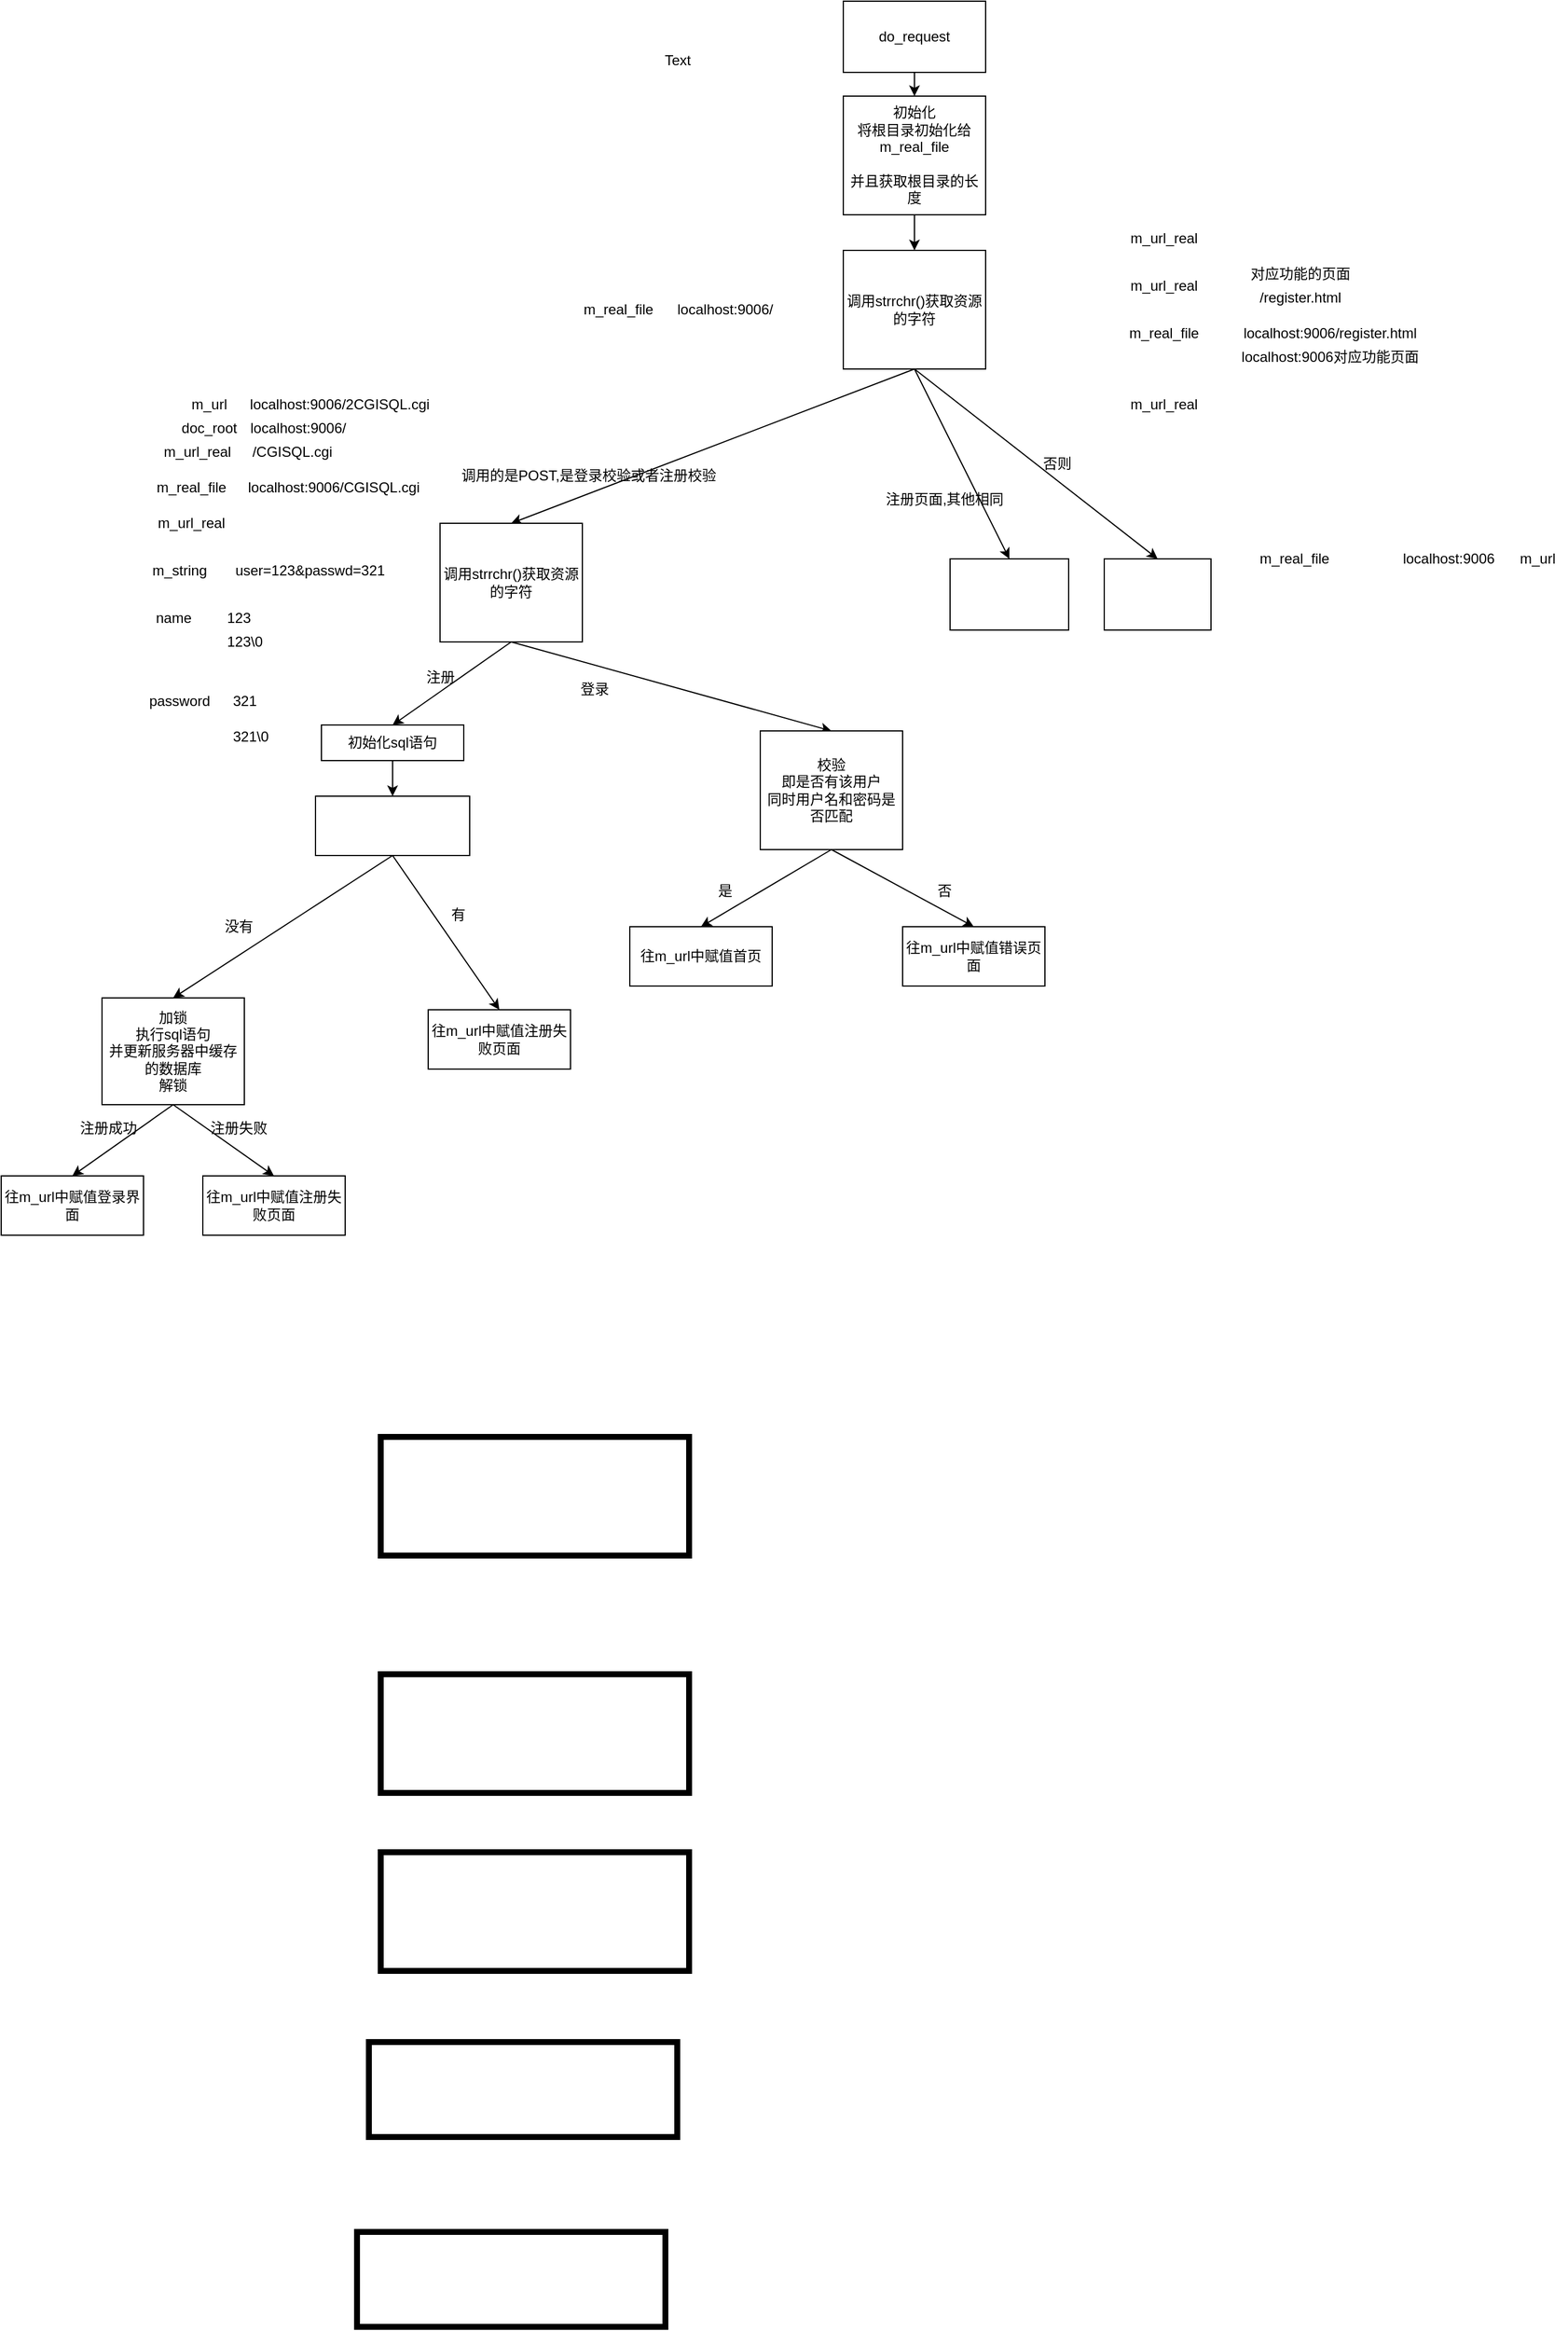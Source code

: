 <mxfile>
    <diagram id="vgvjOS8Ev9r3Vx3SDZfv" name="第 1 页">
        <mxGraphModel dx="3111" dy="1140" grid="1" gridSize="10" guides="1" tooltips="1" connect="1" arrows="1" fold="1" page="1" pageScale="1" pageWidth="1200" pageHeight="1920" background="#FFFFFF" math="0" shadow="0">
            <root>
                <mxCell id="0"/>
                <mxCell id="1" parent="0"/>
                <mxCell id="61" style="edgeStyle=none;html=1;exitX=0.5;exitY=1;exitDx=0;exitDy=0;entryX=0.5;entryY=0;entryDx=0;entryDy=0;fontColor=#FFFFFF;strokeColor=#000000;" edge="1" parent="1" source="2" target="3">
                    <mxGeometry relative="1" as="geometry"/>
                </mxCell>
                <mxCell id="2" value="do_request" style="whiteSpace=wrap;html=1;" vertex="1" parent="1">
                    <mxGeometry x="530" y="90" width="120" height="60" as="geometry"/>
                </mxCell>
                <mxCell id="62" style="edgeStyle=none;html=1;exitX=0.5;exitY=1;exitDx=0;exitDy=0;fontColor=#FFFFFF;strokeColor=#000000;" edge="1" parent="1" source="3" target="5">
                    <mxGeometry relative="1" as="geometry"/>
                </mxCell>
                <mxCell id="3" value="初始化&lt;br&gt;将根目录初始化给m_real_file&lt;br&gt;&lt;br&gt;并且获取根目录的长度" style="whiteSpace=wrap;html=1;" vertex="1" parent="1">
                    <mxGeometry x="530" y="170" width="120" height="100" as="geometry"/>
                </mxCell>
                <mxCell id="4" value="&lt;font color=&quot;#000000&quot;&gt;Text&lt;/font&gt;" style="text;html=1;align=center;verticalAlign=middle;resizable=0;points=[];autosize=1;strokeColor=none;fillColor=none;strokeWidth=5;" vertex="1" parent="1">
                    <mxGeometry x="370" y="130" width="40" height="20" as="geometry"/>
                </mxCell>
                <mxCell id="8" style="edgeStyle=none;html=1;exitX=0.5;exitY=1;exitDx=0;exitDy=0;entryX=0.5;entryY=0;entryDx=0;entryDy=0;fontColor=#000000;strokeColor=#000000;" edge="1" parent="1" source="5" target="7">
                    <mxGeometry relative="1" as="geometry"/>
                </mxCell>
                <mxCell id="79" style="edgeStyle=none;html=1;exitX=0.5;exitY=1;exitDx=0;exitDy=0;entryX=0.5;entryY=0;entryDx=0;entryDy=0;fontColor=#FFFFFF;strokeColor=#000000;" edge="1" parent="1" source="5" target="78">
                    <mxGeometry relative="1" as="geometry"/>
                </mxCell>
                <mxCell id="89" style="edgeStyle=none;html=1;exitX=0.5;exitY=1;exitDx=0;exitDy=0;entryX=0.5;entryY=0;entryDx=0;entryDy=0;fontColor=#FFFFFF;strokeColor=#000000;" edge="1" parent="1" source="5" target="88">
                    <mxGeometry relative="1" as="geometry"/>
                </mxCell>
                <mxCell id="5" value="调用strrchr()获取资源的字符" style="whiteSpace=wrap;html=1;" vertex="1" parent="1">
                    <mxGeometry x="530" y="300" width="120" height="100" as="geometry"/>
                </mxCell>
                <mxCell id="6" value="&lt;font color=&quot;#000000&quot;&gt;m_real_file&lt;/font&gt;" style="text;html=1;align=center;verticalAlign=middle;resizable=0;points=[];autosize=1;strokeColor=none;fillColor=none;strokeWidth=5;" vertex="1" parent="1">
                    <mxGeometry x="300" y="340" width="80" height="20" as="geometry"/>
                </mxCell>
                <mxCell id="31" style="edgeStyle=none;html=1;exitX=0.5;exitY=1;exitDx=0;exitDy=0;entryX=0.5;entryY=0;entryDx=0;entryDy=0;fontColor=#000000;strokeColor=#000000;" edge="1" parent="1" source="7" target="29">
                    <mxGeometry relative="1" as="geometry"/>
                </mxCell>
                <mxCell id="32" style="edgeStyle=none;html=1;exitX=0.5;exitY=1;exitDx=0;exitDy=0;entryX=0.5;entryY=0;entryDx=0;entryDy=0;fontColor=#000000;strokeColor=#000000;" edge="1" parent="1" source="7" target="30">
                    <mxGeometry relative="1" as="geometry"/>
                </mxCell>
                <mxCell id="7" value="调用strrchr()获取资源的字符" style="whiteSpace=wrap;html=1;" vertex="1" parent="1">
                    <mxGeometry x="190" y="530" width="120" height="100" as="geometry"/>
                </mxCell>
                <mxCell id="9" value="&lt;font color=&quot;#000000&quot;&gt;调用的是POST,是登录校验或者注册校验&lt;/font&gt;" style="text;html=1;align=center;verticalAlign=middle;resizable=0;points=[];autosize=1;strokeColor=none;fillColor=none;strokeWidth=5;" vertex="1" parent="1">
                    <mxGeometry x="200" y="480" width="230" height="20" as="geometry"/>
                </mxCell>
                <mxCell id="10" value="&lt;font color=&quot;#000000&quot;&gt;localhost:9006/&lt;/font&gt;" style="text;html=1;align=center;verticalAlign=middle;resizable=0;points=[];autosize=1;strokeColor=none;fillColor=none;strokeWidth=5;" vertex="1" parent="1">
                    <mxGeometry x="20" y="440" width="100" height="20" as="geometry"/>
                </mxCell>
                <mxCell id="11" value="&lt;font color=&quot;#000000&quot;&gt;doc_root&lt;/font&gt;" style="text;html=1;align=center;verticalAlign=middle;resizable=0;points=[];autosize=1;strokeColor=none;fillColor=none;strokeWidth=5;" vertex="1" parent="1">
                    <mxGeometry x="-40" y="440" width="70" height="20" as="geometry"/>
                </mxCell>
                <mxCell id="12" value="&lt;font color=&quot;#000000&quot;&gt;m_url_real&lt;/font&gt;" style="text;html=1;align=center;verticalAlign=middle;resizable=0;points=[];autosize=1;strokeColor=none;fillColor=none;strokeWidth=5;" vertex="1" parent="1">
                    <mxGeometry x="-55" y="460" width="80" height="20" as="geometry"/>
                </mxCell>
                <mxCell id="13" value="&lt;font color=&quot;#000000&quot;&gt;m_url&lt;/font&gt;" style="text;html=1;align=center;verticalAlign=middle;resizable=0;points=[];autosize=1;strokeColor=none;fillColor=none;strokeWidth=5;" vertex="1" parent="1">
                    <mxGeometry x="-30" y="420" width="50" height="20" as="geometry"/>
                </mxCell>
                <mxCell id="14" value="&lt;font color=&quot;#000000&quot;&gt;localhost:9006/2CGISQL.cgi&lt;/font&gt;" style="text;html=1;align=center;verticalAlign=middle;resizable=0;points=[];autosize=1;strokeColor=none;fillColor=none;strokeWidth=5;" vertex="1" parent="1">
                    <mxGeometry x="20" y="420" width="170" height="20" as="geometry"/>
                </mxCell>
                <mxCell id="15" value="&lt;font color=&quot;#000000&quot;&gt;/CGISQL.cgi&lt;/font&gt;" style="text;html=1;align=center;verticalAlign=middle;resizable=0;points=[];autosize=1;strokeColor=none;fillColor=none;strokeWidth=5;" vertex="1" parent="1">
                    <mxGeometry x="25" y="460" width="80" height="20" as="geometry"/>
                </mxCell>
                <mxCell id="16" value="&lt;font color=&quot;#000000&quot;&gt;localhost:9006/&lt;/font&gt;" style="text;html=1;align=center;verticalAlign=middle;resizable=0;points=[];autosize=1;strokeColor=none;fillColor=none;strokeWidth=5;" vertex="1" parent="1">
                    <mxGeometry x="380" y="340" width="100" height="20" as="geometry"/>
                </mxCell>
                <mxCell id="17" value="&lt;font color=&quot;#000000&quot;&gt;m_real_file&lt;/font&gt;" style="text;html=1;align=center;verticalAlign=middle;resizable=0;points=[];autosize=1;strokeColor=none;fillColor=none;strokeWidth=5;" vertex="1" parent="1">
                    <mxGeometry x="-60" y="490" width="80" height="20" as="geometry"/>
                </mxCell>
                <mxCell id="18" value="&lt;font color=&quot;#000000&quot;&gt;localhost:9006/CGISQL.cgi&lt;/font&gt;" style="text;html=1;align=center;verticalAlign=middle;resizable=0;points=[];autosize=1;strokeColor=none;fillColor=none;strokeWidth=5;" vertex="1" parent="1">
                    <mxGeometry x="20" y="490" width="160" height="20" as="geometry"/>
                </mxCell>
                <mxCell id="19" value="&lt;font color=&quot;#000000&quot;&gt;m_url_real&lt;/font&gt;" style="text;html=1;align=center;verticalAlign=middle;resizable=0;points=[];autosize=1;strokeColor=none;fillColor=none;strokeWidth=5;" vertex="1" parent="1">
                    <mxGeometry x="-60" y="520" width="80" height="20" as="geometry"/>
                </mxCell>
                <mxCell id="20" value="&lt;font color=&quot;#000000&quot;&gt;name&lt;/font&gt;" style="text;html=1;align=center;verticalAlign=middle;resizable=0;points=[];autosize=1;strokeColor=none;fillColor=none;strokeWidth=5;" vertex="1" parent="1">
                    <mxGeometry x="-60" y="600" width="50" height="20" as="geometry"/>
                </mxCell>
                <mxCell id="21" value="&lt;font color=&quot;#000000&quot;&gt;m_string&lt;/font&gt;" style="text;html=1;align=center;verticalAlign=middle;resizable=0;points=[];autosize=1;strokeColor=none;fillColor=none;strokeWidth=5;" vertex="1" parent="1">
                    <mxGeometry x="-65" y="560" width="70" height="20" as="geometry"/>
                </mxCell>
                <mxCell id="22" value="&lt;font color=&quot;#000000&quot;&gt;user=123&amp;amp;passwd=321&lt;/font&gt;" style="text;html=1;align=center;verticalAlign=middle;resizable=0;points=[];autosize=1;strokeColor=none;fillColor=none;strokeWidth=5;" vertex="1" parent="1">
                    <mxGeometry x="10" y="560" width="140" height="20" as="geometry"/>
                </mxCell>
                <mxCell id="23" value="&lt;font color=&quot;#000000&quot;&gt;123\0&lt;/font&gt;" style="text;html=1;align=center;verticalAlign=middle;resizable=0;points=[];autosize=1;strokeColor=none;fillColor=none;strokeWidth=5;" vertex="1" parent="1">
                    <mxGeometry y="620" width="50" height="20" as="geometry"/>
                </mxCell>
                <mxCell id="25" value="&lt;font color=&quot;#000000&quot;&gt;password&lt;/font&gt;" style="text;html=1;align=center;verticalAlign=middle;resizable=0;points=[];autosize=1;strokeColor=none;fillColor=none;strokeWidth=5;" vertex="1" parent="1">
                    <mxGeometry x="-65" y="670" width="70" height="20" as="geometry"/>
                </mxCell>
                <mxCell id="26" value="&lt;font color=&quot;#000000&quot;&gt;321&lt;/font&gt;" style="text;html=1;align=center;verticalAlign=middle;resizable=0;points=[];autosize=1;strokeColor=none;fillColor=none;strokeWidth=5;" vertex="1" parent="1">
                    <mxGeometry x="5" y="670" width="40" height="20" as="geometry"/>
                </mxCell>
                <mxCell id="27" value="&lt;font color=&quot;#000000&quot;&gt;123&lt;/font&gt;" style="text;html=1;align=center;verticalAlign=middle;resizable=0;points=[];autosize=1;strokeColor=none;fillColor=none;strokeWidth=5;" vertex="1" parent="1">
                    <mxGeometry y="600" width="40" height="20" as="geometry"/>
                </mxCell>
                <mxCell id="28" value="&lt;font color=&quot;#000000&quot;&gt;321\0&lt;/font&gt;" style="text;html=1;align=center;verticalAlign=middle;resizable=0;points=[];autosize=1;strokeColor=none;fillColor=none;strokeWidth=5;" vertex="1" parent="1">
                    <mxGeometry x="5" y="700" width="50" height="20" as="geometry"/>
                </mxCell>
                <mxCell id="53" style="edgeStyle=none;html=1;exitX=0.5;exitY=1;exitDx=0;exitDy=0;entryX=0.5;entryY=0;entryDx=0;entryDy=0;fontColor=#FFFFFF;strokeColor=#000000;" edge="1" parent="1" source="29" target="40">
                    <mxGeometry relative="1" as="geometry"/>
                </mxCell>
                <mxCell id="29" value="初始化sql语句" style="whiteSpace=wrap;html=1;" vertex="1" parent="1">
                    <mxGeometry x="90" y="700" width="120" height="30" as="geometry"/>
                </mxCell>
                <mxCell id="57" style="edgeStyle=none;html=1;exitX=0.5;exitY=1;exitDx=0;exitDy=0;entryX=0.5;entryY=0;entryDx=0;entryDy=0;fontColor=#FFFFFF;strokeColor=#000000;" edge="1" parent="1" source="30" target="55">
                    <mxGeometry relative="1" as="geometry"/>
                </mxCell>
                <mxCell id="58" style="edgeStyle=none;html=1;exitX=0.5;exitY=1;exitDx=0;exitDy=0;entryX=0.5;entryY=0;entryDx=0;entryDy=0;fontColor=#FFFFFF;strokeColor=#000000;" edge="1" parent="1" source="30" target="56">
                    <mxGeometry relative="1" as="geometry"/>
                </mxCell>
                <mxCell id="30" value="校验&lt;br&gt;即是否有该用户&lt;br&gt;同时用户名和密码是否匹配" style="whiteSpace=wrap;html=1;" vertex="1" parent="1">
                    <mxGeometry x="460" y="705" width="120" height="100" as="geometry"/>
                </mxCell>
                <mxCell id="33" value="&lt;font color=&quot;#000000&quot;&gt;注册&lt;/font&gt;" style="text;html=1;align=center;verticalAlign=middle;resizable=0;points=[];autosize=1;strokeColor=none;fillColor=none;strokeWidth=5;" vertex="1" parent="1">
                    <mxGeometry x="170" y="650" width="40" height="20" as="geometry"/>
                </mxCell>
                <mxCell id="34" value="&lt;font color=&quot;#000000&quot;&gt;登录&lt;/font&gt;" style="text;html=1;align=center;verticalAlign=middle;resizable=0;points=[];autosize=1;strokeColor=none;fillColor=none;strokeWidth=5;" vertex="1" parent="1">
                    <mxGeometry x="300" y="660" width="40" height="20" as="geometry"/>
                </mxCell>
                <mxCell id="49" style="edgeStyle=none;html=1;exitX=0.5;exitY=1;exitDx=0;exitDy=0;entryX=0.5;entryY=0;entryDx=0;entryDy=0;fontColor=#FFFFFF;strokeColor=#000000;" edge="1" parent="1" source="35" target="47">
                    <mxGeometry relative="1" as="geometry"/>
                </mxCell>
                <mxCell id="50" style="edgeStyle=none;html=1;exitX=0.5;exitY=1;exitDx=0;exitDy=0;entryX=0.5;entryY=0;entryDx=0;entryDy=0;fontColor=#FFFFFF;strokeColor=#000000;" edge="1" parent="1" source="35" target="48">
                    <mxGeometry relative="1" as="geometry"/>
                </mxCell>
                <mxCell id="35" value="加锁&lt;br&gt;执行sql语句&lt;br&gt;并更新服务器中缓存的数据库&lt;br&gt;解锁" style="whiteSpace=wrap;html=1;" vertex="1" parent="1">
                    <mxGeometry x="-95" y="930" width="120" height="90" as="geometry"/>
                </mxCell>
                <mxCell id="37" value="&lt;font color=&quot;#000000&quot;&gt;&lt;br&gt;&lt;/font&gt;" style="text;html=1;align=center;verticalAlign=middle;resizable=0;points=[];autosize=1;strokeColor=none;fillColor=none;strokeWidth=5;" vertex="1" parent="1">
                    <mxGeometry x="-60" y="785" width="20" height="20" as="geometry"/>
                </mxCell>
                <mxCell id="43" style="edgeStyle=none;html=1;exitX=0.5;exitY=1;exitDx=0;exitDy=0;entryX=0.5;entryY=0;entryDx=0;entryDy=0;fontColor=#FFFFFF;strokeColor=#000000;" edge="1" parent="1" source="40" target="35">
                    <mxGeometry relative="1" as="geometry"/>
                </mxCell>
                <mxCell id="45" style="edgeStyle=none;html=1;exitX=0.5;exitY=1;exitDx=0;exitDy=0;entryX=0.5;entryY=0;entryDx=0;entryDy=0;fontColor=#FFFFFF;strokeColor=#000000;" edge="1" parent="1" source="40" target="44">
                    <mxGeometry relative="1" as="geometry"/>
                </mxCell>
                <mxCell id="40" value="&lt;font color=&quot;#ffffff&quot;&gt;在缓存数据库信息中找是否有重名的&lt;br&gt;&lt;/font&gt;" style="whiteSpace=wrap;html=1;" vertex="1" parent="1">
                    <mxGeometry x="85" y="760" width="130" height="50" as="geometry"/>
                </mxCell>
                <mxCell id="41" value="&lt;font color=&quot;#000000&quot;&gt;没有&lt;/font&gt;" style="text;html=1;align=center;verticalAlign=middle;resizable=0;points=[];autosize=1;strokeColor=none;fillColor=none;strokeWidth=5;" vertex="1" parent="1">
                    <mxGeometry y="860" width="40" height="20" as="geometry"/>
                </mxCell>
                <mxCell id="42" value="&lt;font color=&quot;#000000&quot;&gt;有&lt;/font&gt;" style="text;html=1;align=center;verticalAlign=middle;resizable=0;points=[];autosize=1;strokeColor=none;fillColor=none;strokeWidth=5;" vertex="1" parent="1">
                    <mxGeometry x="190" y="850" width="30" height="20" as="geometry"/>
                </mxCell>
                <mxCell id="44" value="往m_url中赋值注册失败页面" style="whiteSpace=wrap;html=1;" vertex="1" parent="1">
                    <mxGeometry x="180" y="940" width="120" height="50" as="geometry"/>
                </mxCell>
                <mxCell id="47" value="往m_url中赋值登录界面" style="whiteSpace=wrap;html=1;" vertex="1" parent="1">
                    <mxGeometry x="-180" y="1080" width="120" height="50" as="geometry"/>
                </mxCell>
                <mxCell id="48" value="往m_url中赋值注册失败页面" style="whiteSpace=wrap;html=1;" vertex="1" parent="1">
                    <mxGeometry x="-10" y="1080" width="120" height="50" as="geometry"/>
                </mxCell>
                <mxCell id="51" value="&lt;font color=&quot;#000000&quot;&gt;注册成功&lt;/font&gt;" style="text;html=1;align=center;verticalAlign=middle;resizable=0;points=[];autosize=1;strokeColor=none;fillColor=none;strokeWidth=5;" vertex="1" parent="1">
                    <mxGeometry x="-120" y="1030" width="60" height="20" as="geometry"/>
                </mxCell>
                <mxCell id="52" value="&lt;font color=&quot;#000000&quot;&gt;注册失败&lt;/font&gt;" style="text;html=1;align=center;verticalAlign=middle;resizable=0;points=[];autosize=1;strokeColor=none;fillColor=none;strokeWidth=5;" vertex="1" parent="1">
                    <mxGeometry x="-10" y="1030" width="60" height="20" as="geometry"/>
                </mxCell>
                <mxCell id="55" value="往m_url中赋值首页" style="whiteSpace=wrap;html=1;" vertex="1" parent="1">
                    <mxGeometry x="350" y="870" width="120" height="50" as="geometry"/>
                </mxCell>
                <mxCell id="56" value="往m_url中赋值错误页面" style="whiteSpace=wrap;html=1;" vertex="1" parent="1">
                    <mxGeometry x="580" y="870" width="120" height="50" as="geometry"/>
                </mxCell>
                <mxCell id="59" value="&lt;font color=&quot;#000000&quot;&gt;是&lt;/font&gt;" style="text;html=1;align=center;verticalAlign=middle;resizable=0;points=[];autosize=1;strokeColor=none;fillColor=none;strokeWidth=5;" vertex="1" parent="1">
                    <mxGeometry x="415" y="830" width="30" height="20" as="geometry"/>
                </mxCell>
                <mxCell id="60" value="&lt;font color=&quot;#000000&quot;&gt;否&lt;/font&gt;" style="text;html=1;align=center;verticalAlign=middle;resizable=0;points=[];autosize=1;strokeColor=none;fillColor=none;strokeWidth=5;" vertex="1" parent="1">
                    <mxGeometry x="600" y="830" width="30" height="20" as="geometry"/>
                </mxCell>
                <mxCell id="69" value="&lt;font color=&quot;#000000&quot;&gt;m_url_real&lt;/font&gt;" style="text;html=1;align=center;verticalAlign=middle;resizable=0;points=[];autosize=1;strokeColor=none;fillColor=none;strokeWidth=5;" vertex="1" parent="1">
                    <mxGeometry x="760" y="280" width="80" height="20" as="geometry"/>
                </mxCell>
                <mxCell id="78" value="" style="whiteSpace=wrap;html=1;" vertex="1" parent="1">
                    <mxGeometry x="620" y="560" width="100" height="60" as="geometry"/>
                </mxCell>
                <mxCell id="80" value="&lt;font color=&quot;#000000&quot;&gt;注册页面,其他相同&lt;/font&gt;" style="text;html=1;align=center;verticalAlign=middle;resizable=0;points=[];autosize=1;strokeColor=none;fillColor=none;strokeWidth=5;" vertex="1" parent="1">
                    <mxGeometry x="560" y="500" width="110" height="20" as="geometry"/>
                </mxCell>
                <mxCell id="81" value="&lt;font color=&quot;#000000&quot;&gt;m_url_real&lt;/font&gt;" style="text;html=1;align=center;verticalAlign=middle;resizable=0;points=[];autosize=1;strokeColor=none;fillColor=none;strokeWidth=5;" vertex="1" parent="1">
                    <mxGeometry x="760" y="320" width="80" height="20" as="geometry"/>
                </mxCell>
                <mxCell id="82" value="&lt;font color=&quot;#000000&quot;&gt;对应功能的页面&lt;/font&gt;" style="text;html=1;align=center;verticalAlign=middle;resizable=0;points=[];autosize=1;strokeColor=none;fillColor=none;strokeWidth=5;" vertex="1" parent="1">
                    <mxGeometry x="865" y="310" width="100" height="20" as="geometry"/>
                </mxCell>
                <mxCell id="83" value="&lt;font color=&quot;#000000&quot;&gt;m_real_file&lt;/font&gt;" style="text;html=1;align=center;verticalAlign=middle;resizable=0;points=[];autosize=1;strokeColor=none;fillColor=none;strokeWidth=5;" vertex="1" parent="1">
                    <mxGeometry x="760" y="360" width="80" height="20" as="geometry"/>
                </mxCell>
                <mxCell id="84" value="&lt;font color=&quot;#000000&quot;&gt;localhost:9006/register.html&lt;/font&gt;" style="text;html=1;align=center;verticalAlign=middle;resizable=0;points=[];autosize=1;strokeColor=none;fillColor=none;strokeWidth=5;" vertex="1" parent="1">
                    <mxGeometry x="855" y="360" width="170" height="20" as="geometry"/>
                </mxCell>
                <mxCell id="85" value="&lt;font color=&quot;#000000&quot;&gt;/register.html&lt;/font&gt;" style="text;html=1;align=center;verticalAlign=middle;resizable=0;points=[];autosize=1;strokeColor=none;fillColor=none;strokeWidth=5;" vertex="1" parent="1">
                    <mxGeometry x="870" y="330" width="90" height="20" as="geometry"/>
                </mxCell>
                <mxCell id="86" value="&lt;font color=&quot;#000000&quot;&gt;localhost:9006对应功能页面&lt;/font&gt;" style="text;html=1;align=center;verticalAlign=middle;resizable=0;points=[];autosize=1;strokeColor=none;fillColor=none;strokeWidth=5;" vertex="1" parent="1">
                    <mxGeometry x="855" y="380" width="170" height="20" as="geometry"/>
                </mxCell>
                <mxCell id="87" value="&lt;font color=&quot;#000000&quot;&gt;m_url_real&lt;/font&gt;" style="text;html=1;align=center;verticalAlign=middle;resizable=0;points=[];autosize=1;strokeColor=none;fillColor=none;strokeWidth=5;" vertex="1" parent="1">
                    <mxGeometry x="760" y="420" width="80" height="20" as="geometry"/>
                </mxCell>
                <mxCell id="88" value="" style="whiteSpace=wrap;html=1;" vertex="1" parent="1">
                    <mxGeometry x="750" y="560" width="90" height="60" as="geometry"/>
                </mxCell>
                <mxCell id="90" value="&lt;font color=&quot;#000000&quot;&gt;否则&lt;/font&gt;" style="text;html=1;align=center;verticalAlign=middle;resizable=0;points=[];autosize=1;strokeColor=none;fillColor=none;strokeWidth=5;" vertex="1" parent="1">
                    <mxGeometry x="690" y="470" width="40" height="20" as="geometry"/>
                </mxCell>
                <mxCell id="91" value="&lt;font color=&quot;#000000&quot;&gt;m_real_file&lt;/font&gt;" style="text;html=1;align=center;verticalAlign=middle;resizable=0;points=[];autosize=1;strokeColor=none;fillColor=none;strokeWidth=5;" vertex="1" parent="1">
                    <mxGeometry x="870" y="550" width="80" height="20" as="geometry"/>
                </mxCell>
                <mxCell id="92" value="&lt;font color=&quot;#000000&quot;&gt;localhost:9006&lt;/font&gt;" style="text;html=1;align=center;verticalAlign=middle;resizable=0;points=[];autosize=1;strokeColor=none;fillColor=none;strokeWidth=5;" vertex="1" parent="1">
                    <mxGeometry x="990" y="550" width="100" height="20" as="geometry"/>
                </mxCell>
                <mxCell id="94" value="&lt;font color=&quot;#000000&quot;&gt;m_url&lt;/font&gt;" style="text;html=1;align=center;verticalAlign=middle;resizable=0;points=[];autosize=1;strokeColor=none;fillColor=none;strokeWidth=5;" vertex="1" parent="1">
                    <mxGeometry x="1090" y="550" width="50" height="20" as="geometry"/>
                </mxCell>
                <mxCell id="95" value="" style="triangle;whiteSpace=wrap;html=1;fontColor=#FFFFFF;strokeWidth=5;direction=north;strokeColor=none;" vertex="1" parent="1">
                    <mxGeometry x="1080" y="570" width="20" height="20" as="geometry"/>
                </mxCell>
                <mxCell id="97" value="&lt;div&gt;&amp;nbsp; &amp;nbsp; 通过stat获取请求资源文件信息m_file_stat,成功则将信息更新到m_real_file结构体中&lt;/div&gt;&lt;div&gt;&lt;br&gt;&lt;/div&gt;&lt;div&gt;&lt;div&gt;&amp;nbsp; &amp;nbsp; &amp;nbsp; &amp;nbsp; 失败则返回NO_RESOURCE状态,表示资源不存在&lt;/div&gt;&lt;/div&gt;" style="whiteSpace=wrap;html=1;fontColor=#FFFFFF;strokeWidth=5;" vertex="1" parent="1">
                    <mxGeometry x="140" y="1300" width="260" height="100" as="geometry"/>
                </mxCell>
                <mxCell id="98" value="判断文件的权限&lt;br&gt;&lt;br&gt;不可读则return FORBIDDEN_REQUEST&lt;br&gt;" style="whiteSpace=wrap;html=1;fontColor=#FFFFFF;strokeWidth=5;" vertex="1" parent="1">
                    <mxGeometry x="140" y="1500" width="260" height="100" as="geometry"/>
                </mxCell>
                <mxCell id="99" value="判断文件的类型&lt;br&gt;&lt;br&gt;是目录则return BAD_REQUEST" style="whiteSpace=wrap;html=1;fontColor=#FFFFFF;strokeWidth=5;" vertex="1" parent="1">
                    <mxGeometry x="140" y="1650" width="260" height="100" as="geometry"/>
                </mxCell>
                <mxCell id="101" value="调用open()以只读形式打开文件描述符&lt;br&gt;并调用mmap()映射请求文件到一个新的内存中&lt;br&gt;关闭文件描述符&lt;br&gt;" style="whiteSpace=wrap;html=1;fontColor=#FFFFFF;strokeWidth=5;" vertex="1" parent="1">
                    <mxGeometry x="130" y="1810" width="260" height="80" as="geometry"/>
                </mxCell>
                <mxCell id="102" value="return FILE_REQUEST" style="whiteSpace=wrap;html=1;fontColor=#FFFFFF;strokeWidth=5;" vertex="1" parent="1">
                    <mxGeometry x="120" y="1970" width="260" height="80" as="geometry"/>
                </mxCell>
            </root>
        </mxGraphModel>
    </diagram>
</mxfile>